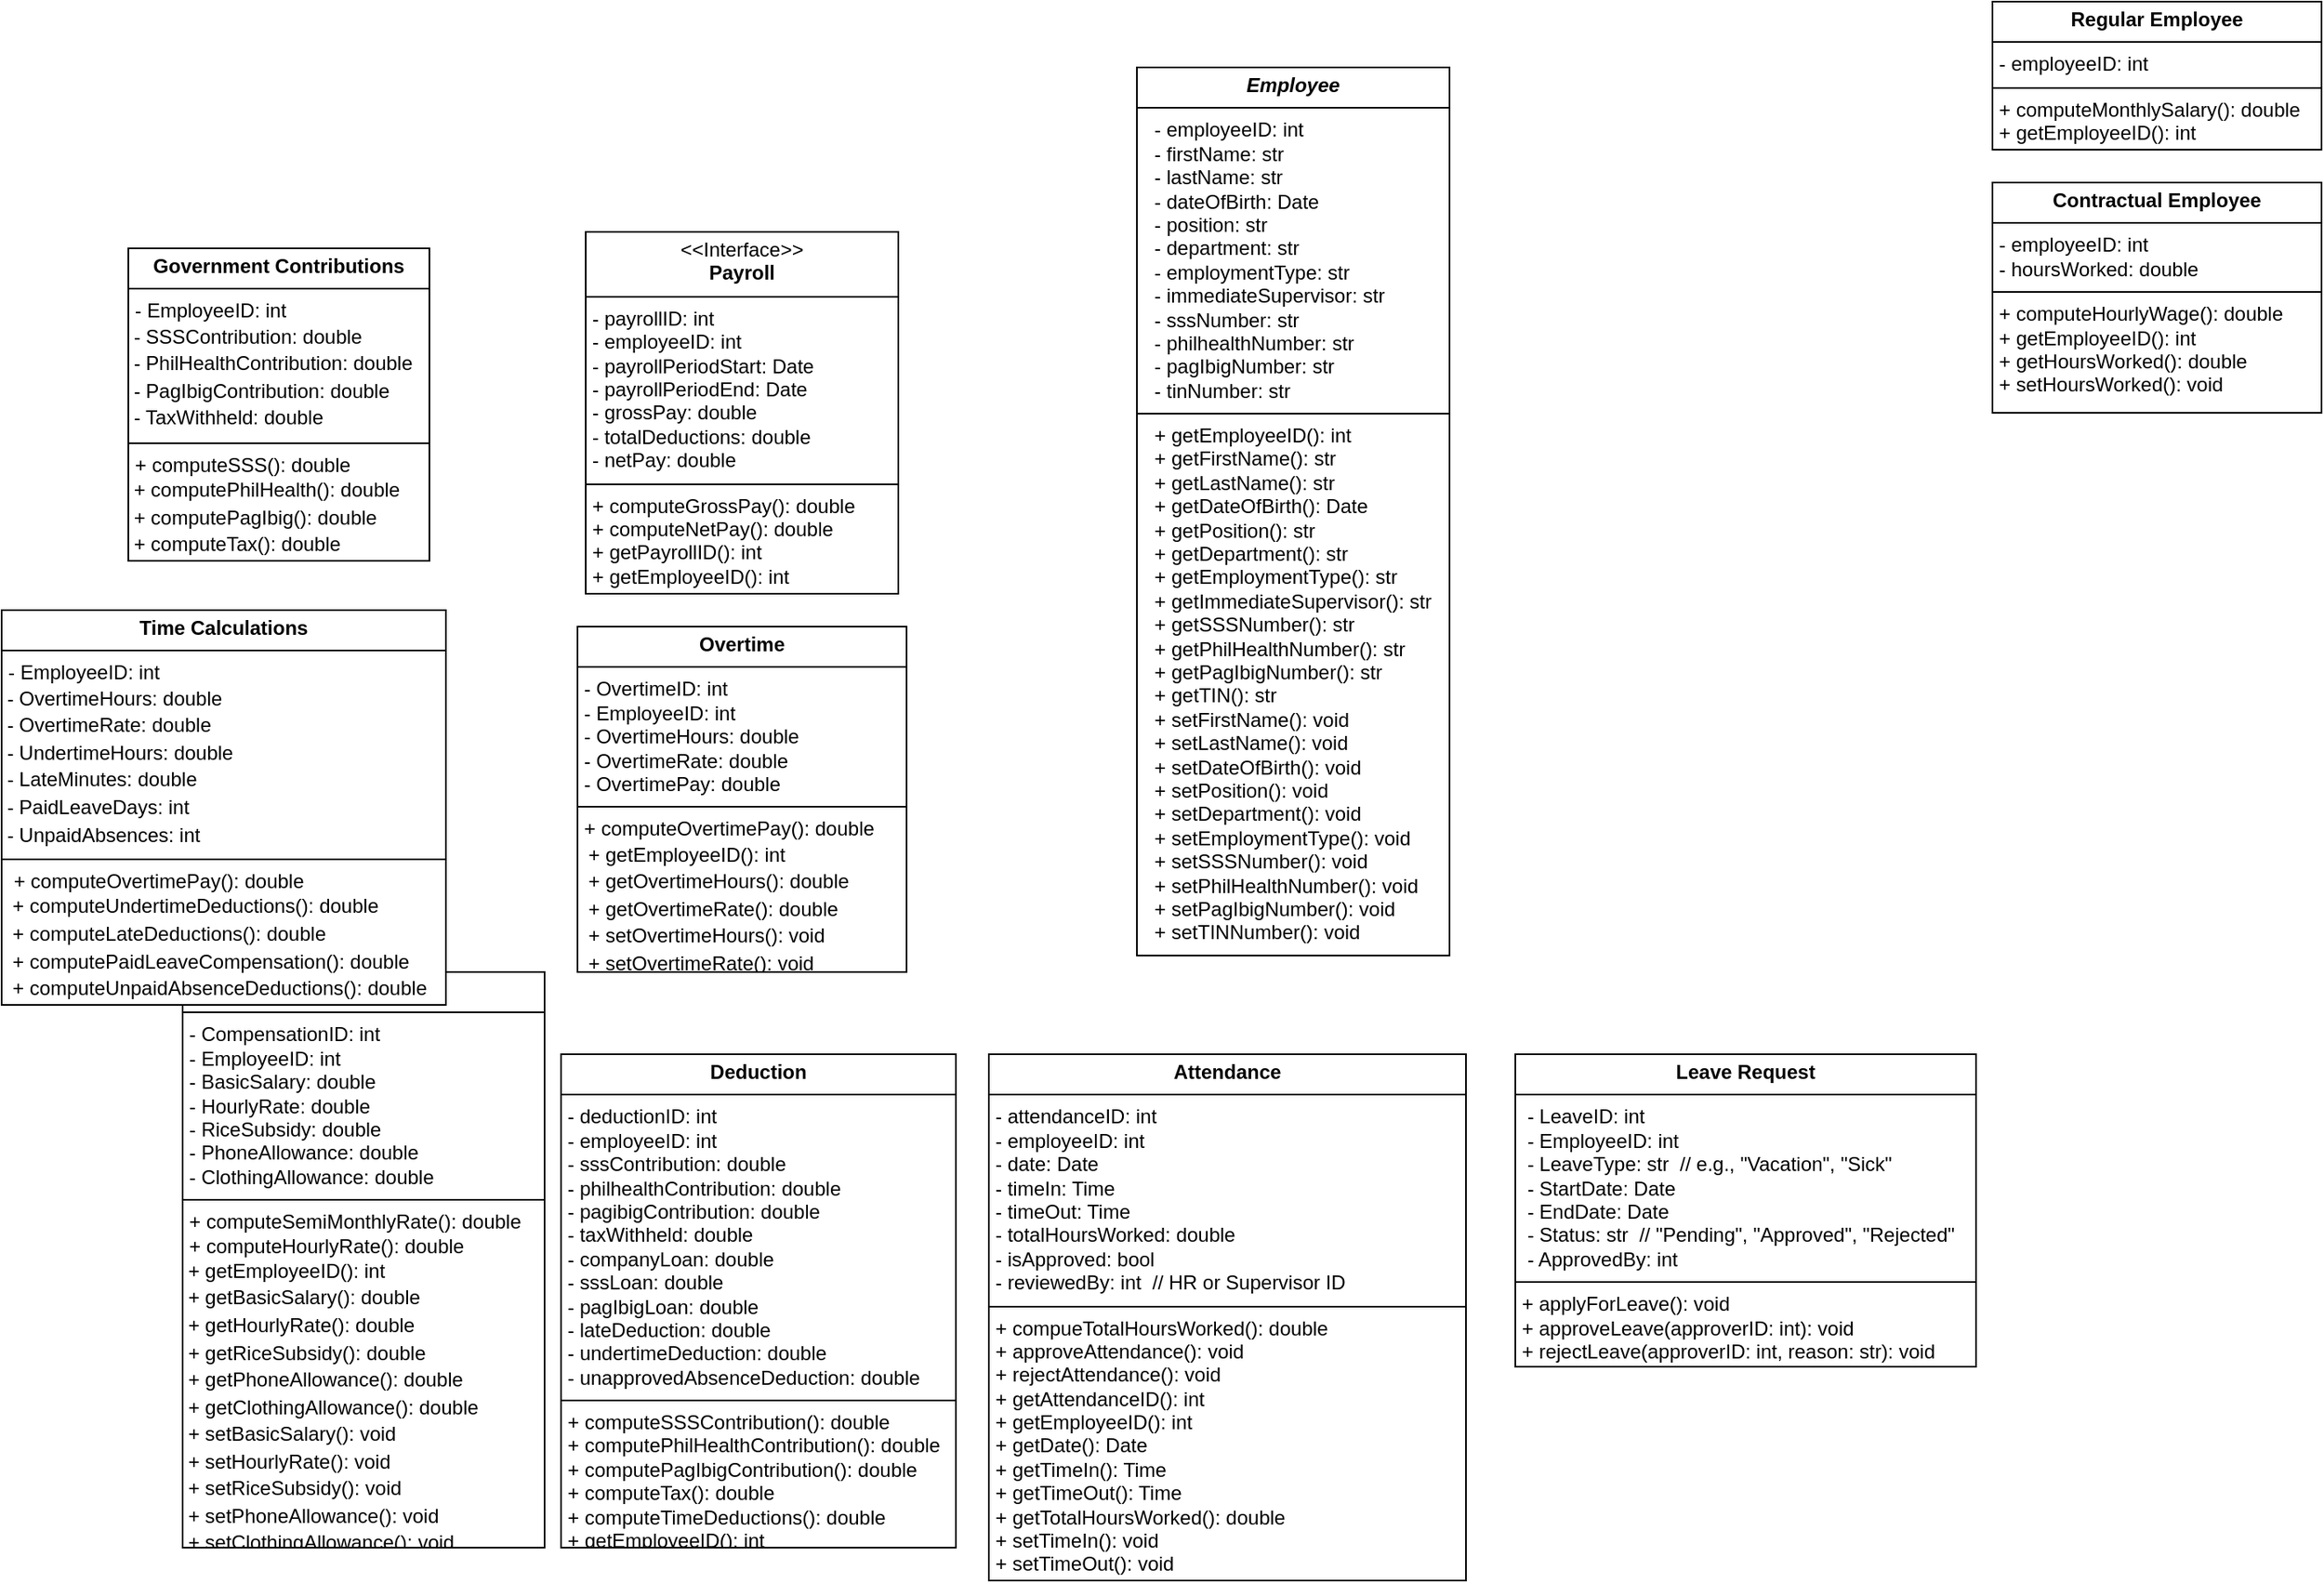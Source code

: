 <mxfile version="26.0.14">
  <diagram id="C5RBs43oDa-KdzZeNtuy" name="Page-1">
    <mxGraphModel dx="2267" dy="809" grid="1" gridSize="10" guides="1" tooltips="1" connect="1" arrows="1" fold="1" page="1" pageScale="1" pageWidth="827" pageHeight="1169" math="0" shadow="0">
      <root>
        <mxCell id="WIyWlLk6GJQsqaUBKTNV-0" />
        <mxCell id="WIyWlLk6GJQsqaUBKTNV-1" parent="WIyWlLk6GJQsqaUBKTNV-0" />
        <mxCell id="chRU82PReidOJzXPxzaz-0" value="&lt;p style=&quot;margin:0px;margin-top:4px;text-align:center;&quot;&gt;&lt;b&gt;&lt;i&gt;Employee&lt;/i&gt;&lt;/b&gt;&lt;/p&gt;&lt;hr size=&quot;1&quot; style=&quot;border-style:solid;&quot;&gt;&lt;p style=&quot;margin:0px;margin-left:4px;&quot;&gt;&amp;nbsp; - employeeID: int &amp;nbsp;&lt;/p&gt;&lt;p style=&quot;margin:0px;margin-left:4px;&quot;&gt;&amp;nbsp; - firstName: str &amp;nbsp;&lt;/p&gt;&lt;p style=&quot;margin:0px;margin-left:4px;&quot;&gt;&amp;nbsp; - lastName: str &amp;nbsp;&lt;/p&gt;&lt;p style=&quot;margin:0px;margin-left:4px;&quot;&gt;&amp;nbsp; - dateOfBirth: Date &amp;nbsp;&lt;/p&gt;&lt;p style=&quot;margin:0px;margin-left:4px;&quot;&gt;&amp;nbsp; - position: str &amp;nbsp;&lt;/p&gt;&lt;p style=&quot;margin:0px;margin-left:4px;&quot;&gt;&amp;nbsp; - department: str &amp;nbsp;&lt;/p&gt;&lt;p style=&quot;margin:0px;margin-left:4px;&quot;&gt;&amp;nbsp; - employmentType: str &amp;nbsp;&lt;/p&gt;&lt;p style=&quot;margin:0px;margin-left:4px;&quot;&gt;&amp;nbsp; - immedi&lt;span style=&quot;white-space: pre;&quot;&gt;ateSupervisor: str&lt;/span&gt;&lt;/p&gt;&lt;p style=&quot;margin:0px;margin-left:4px;&quot;&gt;&amp;nbsp; - sssNumber: str &amp;nbsp;&lt;/p&gt;&lt;p style=&quot;margin:0px;margin-left:4px;&quot;&gt;&amp;nbsp; - philhealthNumber: str &amp;nbsp;&lt;/p&gt;&lt;p style=&quot;margin:0px;margin-left:4px;&quot;&gt;&amp;nbsp; - pagIbigNumber: str &amp;nbsp;&lt;/p&gt;&lt;p style=&quot;margin:0px;margin-left:4px;&quot;&gt;&amp;nbsp; - tinNumber: str &amp;nbsp;&lt;/p&gt;&lt;hr size=&quot;1&quot; style=&quot;border-style:solid;&quot;&gt;&lt;p style=&quot;margin: 0px 0px 0px 4px;&quot;&gt;&amp;nbsp; + getEmployeeID(): int &amp;nbsp;&lt;br&gt;&lt;/p&gt;&lt;p style=&quot;margin: 0px 0px 0px 4px;&quot;&gt;&amp;nbsp; + getFirstName(): str &amp;nbsp;&lt;/p&gt;&lt;p style=&quot;margin: 0px 0px 0px 4px;&quot;&gt;&amp;nbsp; + getLastName(): str &amp;nbsp;&lt;/p&gt;&lt;p style=&quot;margin: 0px 0px 0px 4px;&quot;&gt;&amp;nbsp; + getDateOfBirth(): Date &amp;nbsp;&lt;/p&gt;&lt;p style=&quot;margin: 0px 0px 0px 4px;&quot;&gt;&amp;nbsp; + getPosition(): str &amp;nbsp;&lt;/p&gt;&lt;p style=&quot;margin: 0px 0px 0px 4px;&quot;&gt;&amp;nbsp; + getDepartment(): str &amp;nbsp;&lt;/p&gt;&lt;p style=&quot;margin: 0px 0px 0px 4px;&quot;&gt;&amp;nbsp; + getEmploymentType(): str&amp;nbsp;&lt;/p&gt;&lt;p style=&quot;margin: 0px 0px 0px 4px;&quot;&gt;&amp;nbsp; + getImmediateSupervisor(): str&amp;nbsp;&lt;/p&gt;&lt;p style=&quot;margin: 0px 0px 0px 4px;&quot;&gt;&amp;nbsp; + getSSSNumber(): str &amp;nbsp;&lt;/p&gt;&lt;p style=&quot;margin: 0px 0px 0px 4px;&quot;&gt;&amp;nbsp; + getPhilHealthNumber(): str &amp;nbsp;&lt;/p&gt;&lt;p style=&quot;margin: 0px 0px 0px 4px;&quot;&gt;&amp;nbsp; + getPagIbigNumber(): str &amp;nbsp;&lt;/p&gt;&lt;p style=&quot;margin: 0px 0px 0px 4px;&quot;&gt;&amp;nbsp; + getTIN(): str &amp;nbsp;&lt;/p&gt;&lt;p style=&quot;margin: 0px 0px 0px 4px;&quot;&gt;&amp;nbsp; + setFirstName(): void &amp;nbsp;&lt;/p&gt;&lt;p style=&quot;margin: 0px 0px 0px 4px;&quot;&gt;&amp;nbsp; + setLastName(): void &amp;nbsp;&lt;/p&gt;&lt;p style=&quot;margin: 0px 0px 0px 4px;&quot;&gt;&amp;nbsp; + setDateOfBirth(): void &amp;nbsp;&lt;/p&gt;&lt;p style=&quot;margin: 0px 0px 0px 4px;&quot;&gt;&amp;nbsp; + setPosition(): void &amp;nbsp;&lt;/p&gt;&lt;p style=&quot;margin: 0px 0px 0px 4px;&quot;&gt;&amp;nbsp; + setDepartment(): void &amp;nbsp;&lt;/p&gt;&lt;p style=&quot;margin: 0px 0px 0px 4px;&quot;&gt;&amp;nbsp; + setEmploymentType(): void &amp;nbsp;&lt;/p&gt;&lt;p style=&quot;margin: 0px 0px 0px 4px;&quot;&gt;&amp;nbsp; + setSSSNumber(): void &amp;nbsp;&lt;/p&gt;&lt;p style=&quot;margin: 0px 0px 0px 4px;&quot;&gt;&amp;nbsp; + setPhilHealthNumber(): void &amp;nbsp;&lt;/p&gt;&lt;p style=&quot;margin: 0px 0px 0px 4px;&quot;&gt;&amp;nbsp; + setPagIbigNumber(): void &amp;nbsp;&lt;/p&gt;&lt;p style=&quot;margin: 0px 0px 0px 4px;&quot;&gt;&amp;nbsp; + setTINNumber(): void&lt;/p&gt;" style="verticalAlign=top;align=left;overflow=fill;html=1;whiteSpace=wrap;" parent="WIyWlLk6GJQsqaUBKTNV-1" vertex="1">
          <mxGeometry x="40" y="80" width="190" height="540" as="geometry" />
        </mxCell>
        <mxCell id="chRU82PReidOJzXPxzaz-1" value="&lt;p style=&quot;margin:0px;margin-top:4px;text-align:center;&quot;&gt;&amp;lt;&amp;lt;Interface&amp;gt;&amp;gt;&lt;br&gt;&lt;b&gt;Payroll&lt;/b&gt;&lt;/p&gt;&lt;hr size=&quot;1&quot; style=&quot;border-style:solid;&quot;&gt;&lt;p style=&quot;margin:0px;margin-left:4px;&quot;&gt;- payrollID: int&lt;br&gt;- employeeID: int&lt;/p&gt;&lt;p style=&quot;margin:0px;margin-left:4px;&quot;&gt;- payrollPeriodStart: Date&lt;/p&gt;&lt;p style=&quot;margin:0px;margin-left:4px;&quot;&gt;- payrollPeriodEnd: Date&lt;/p&gt;&lt;p style=&quot;margin:0px;margin-left:4px;&quot;&gt;- grossPay: double&lt;/p&gt;&lt;p style=&quot;margin:0px;margin-left:4px;&quot;&gt;- totalDeductions: double&lt;/p&gt;&lt;p style=&quot;margin:0px;margin-left:4px;&quot;&gt;- netPay: double&lt;/p&gt;&lt;hr size=&quot;1&quot; style=&quot;border-style:solid;&quot;&gt;&lt;p style=&quot;margin:0px;margin-left:4px;&quot;&gt;+ computeGrossPay(): double&lt;br&gt;+ computeNetPay(): double&lt;/p&gt;&lt;p style=&quot;margin:0px;margin-left:4px;&quot;&gt;+ getPayrollID(): int &amp;nbsp;&lt;/p&gt;&lt;p style=&quot;margin:0px;margin-left:4px;&quot;&gt;+ getEmployeeID(): int &amp;nbsp;&lt;/p&gt;" style="verticalAlign=top;align=left;overflow=fill;html=1;whiteSpace=wrap;" parent="WIyWlLk6GJQsqaUBKTNV-1" vertex="1">
          <mxGeometry x="-295" y="180" width="190" height="220" as="geometry" />
        </mxCell>
        <mxCell id="chRU82PReidOJzXPxzaz-2" value="&lt;p style=&quot;margin:0px;margin-top:4px;text-align:center;&quot;&gt;&lt;b&gt;Regular Employee&lt;/b&gt;&lt;/p&gt;&lt;hr size=&quot;1&quot; style=&quot;border-style:solid;&quot;&gt;&lt;p style=&quot;margin:0px;margin-left:4px;&quot;&gt;- employeeID: int&lt;/p&gt;&lt;hr size=&quot;1&quot; style=&quot;border-style:solid;&quot;&gt;&lt;p style=&quot;margin:0px;margin-left:4px;&quot;&gt;+ computeMonthlySalary(): double &amp;nbsp;&lt;/p&gt;&lt;p style=&quot;margin:0px;margin-left:4px;&quot;&gt;+ getEmployeeID(): int&lt;/p&gt;&lt;p style=&quot;margin:0px;margin-left:4px;&quot;&gt;&lt;br&gt;&lt;/p&gt;" style="verticalAlign=top;align=left;overflow=fill;html=1;whiteSpace=wrap;" parent="WIyWlLk6GJQsqaUBKTNV-1" vertex="1">
          <mxGeometry x="560" y="40" width="200" height="90" as="geometry" />
        </mxCell>
        <mxCell id="chRU82PReidOJzXPxzaz-3" value="&lt;p style=&quot;margin:0px;margin-top:4px;text-align:center;&quot;&gt;&lt;b&gt;Contractual Employee&lt;/b&gt;&lt;/p&gt;&lt;hr size=&quot;1&quot; style=&quot;border-style:solid;&quot;&gt;&lt;p style=&quot;margin:0px;margin-left:4px;&quot;&gt;- employeeID: int&lt;/p&gt;&lt;p style=&quot;margin:0px;margin-left:4px;&quot;&gt;- hoursWorked: double&lt;br&gt;&lt;/p&gt;&lt;hr size=&quot;1&quot; style=&quot;border-style:solid;&quot;&gt;&lt;p style=&quot;margin:0px;margin-left:4px;&quot;&gt;+ computeHourlyWage(): double &amp;nbsp;&lt;/p&gt;&lt;p style=&quot;margin:0px;margin-left:4px;&quot;&gt;+ getEmployeeID(): int&lt;/p&gt;&lt;p style=&quot;margin:0px;margin-left:4px;&quot;&gt;+ getHoursWorked(): double&lt;br&gt;&lt;/p&gt;&lt;p style=&quot;margin:0px;margin-left:4px;&quot;&gt;+ setHoursWorked(): void&lt;/p&gt;&lt;p style=&quot;margin:0px;margin-left:4px;&quot;&gt;&lt;br&gt;&lt;/p&gt;" style="verticalAlign=top;align=left;overflow=fill;html=1;whiteSpace=wrap;" parent="WIyWlLk6GJQsqaUBKTNV-1" vertex="1">
          <mxGeometry x="560" y="150" width="200" height="140" as="geometry" />
        </mxCell>
        <mxCell id="chRU82PReidOJzXPxzaz-5" value="&lt;p style=&quot;margin:0px;margin-top:4px;text-align:center;&quot;&gt;&lt;b&gt;Compensation&lt;/b&gt;&lt;/p&gt;&lt;hr size=&quot;1&quot; style=&quot;border-style:solid;&quot;&gt;&lt;p style=&quot;margin:0px;margin-left:4px;&quot;&gt;- CompensationID: int &amp;nbsp;&lt;/p&gt;&lt;p style=&quot;margin:0px;margin-left:4px;&quot;&gt;- EmployeeID: int &amp;nbsp;&lt;/p&gt;&lt;p style=&quot;margin:0px;margin-left:4px;&quot;&gt;- BasicSalary: double &amp;nbsp;&lt;br&gt;&lt;/p&gt;&lt;p style=&quot;margin:0px;margin-left:4px;&quot;&gt;- HourlyRate: double &amp;nbsp;&lt;/p&gt;&lt;p style=&quot;margin:0px;margin-left:4px;&quot;&gt;- RiceSubsidy: double &amp;nbsp;&lt;/p&gt;&lt;p style=&quot;margin:0px;margin-left:4px;&quot;&gt;- PhoneAllowance: double &amp;nbsp;&lt;/p&gt;&lt;p style=&quot;margin:0px;margin-left:4px;&quot;&gt;- ClothingAllowance: double&lt;/p&gt;&lt;hr size=&quot;1&quot; style=&quot;border-style:solid;&quot;&gt;&lt;p style=&quot;margin:0px;margin-left:4px;&quot;&gt;+ computeSemiMonthlyRate(): double &amp;nbsp;&lt;/p&gt;&lt;p style=&quot;margin:0px;margin-left:4px;&quot;&gt;+ computeHourlyRate(): double&amp;nbsp;&lt;/p&gt;&lt;span id=&quot;docs-internal-guid-3c4f18a2-7fff-37b7-09e7-5eb1f51e57d1&quot;&gt;&lt;p style=&quot;line-height: 1.38; margin-top: 0pt; margin-bottom: 0pt;&quot; dir=&quot;ltr&quot;&gt;&lt;font style=&quot;font-size: 12px;&quot;&gt;&lt;span style=&quot;font-family: Arial, sans-serif; font-variant-ligatures: normal; font-variant-alternates: normal; font-variant-numeric: normal; font-variant-east-asian: normal; font-variant-position: normal; vertical-align: baseline; white-space: pre-wrap;&quot;&gt;&amp;nbsp;&lt;/span&gt;&lt;span style=&quot;font-family: Arial, sans-serif; white-space: pre-wrap;&quot;&gt;+ getEmployeeID(): int&lt;/span&gt;&lt;/font&gt;&lt;/p&gt;&lt;p style=&quot;line-height: 1.38; margin-top: 0pt; margin-bottom: 0pt;&quot; dir=&quot;ltr&quot;&gt;&lt;span style=&quot;font-family: Arial, sans-serif; font-variant-ligatures: normal; font-variant-alternates: normal; font-variant-numeric: normal; font-variant-east-asian: normal; font-variant-position: normal; vertical-align: baseline; white-space: pre-wrap;&quot;&gt;&lt;font style=&quot;font-size: 12px;&quot;&gt;&amp;nbsp;+ getBasicSalary(): double&lt;/font&gt;&lt;/span&gt;&lt;/p&gt;&lt;p style=&quot;line-height: 1.38; margin-top: 0pt; margin-bottom: 0pt;&quot; dir=&quot;ltr&quot;&gt;&lt;span style=&quot;font-variant-ligatures: normal; font-variant-alternates: normal; font-variant-numeric: normal; font-variant-east-asian: normal; font-variant-position: normal; vertical-align: baseline; white-space: pre-wrap;&quot;&gt;&lt;font style=&quot;font-size: 12px;&quot;&gt;&amp;nbsp;+ getHourlyRate(): double&lt;/font&gt;&lt;/span&gt;&lt;/p&gt;&lt;p style=&quot;line-height: 1.38; margin-top: 0pt; margin-bottom: 0pt;&quot; dir=&quot;ltr&quot;&gt;&lt;span style=&quot;font-variant-ligatures: normal; font-variant-alternates: normal; font-variant-numeric: normal; font-variant-east-asian: normal; font-variant-position: normal; vertical-align: baseline; white-space: pre-wrap;&quot;&gt;&lt;font style=&quot;font-size: 12px;&quot; face=&quot;Helvetica&quot;&gt;&amp;nbsp;+ getRiceSubsidy(): double&lt;/font&gt;&lt;/span&gt;&lt;/p&gt;&lt;p style=&quot;line-height: 1.38; margin-top: 0pt; margin-bottom: 0pt;&quot; dir=&quot;ltr&quot;&gt;&lt;span style=&quot;font-variant-ligatures: normal; font-variant-alternates: normal; font-variant-numeric: normal; font-variant-east-asian: normal; font-variant-position: normal; vertical-align: baseline; white-space: pre-wrap;&quot;&gt;&lt;font style=&quot;font-size: 12px;&quot; face=&quot;Helvetica&quot;&gt;&amp;nbsp;+ getPhoneAllowance(): double&lt;/font&gt;&lt;/span&gt;&lt;/p&gt;&lt;p style=&quot;line-height: 1.38; margin-top: 0pt; margin-bottom: 0pt;&quot; dir=&quot;ltr&quot;&gt;&lt;span style=&quot;font-variant-ligatures: normal; font-variant-alternates: normal; font-variant-numeric: normal; font-variant-east-asian: normal; font-variant-position: normal; vertical-align: baseline; white-space: pre-wrap;&quot;&gt;&lt;font style=&quot;font-size: 12px;&quot;&gt;&amp;nbsp;+ getClothingAllowance(): double&lt;/font&gt;&lt;/span&gt;&lt;/p&gt;&lt;p style=&quot;line-height: 1.38; margin-top: 0pt; margin-bottom: 0pt;&quot; dir=&quot;ltr&quot;&gt;&lt;span style=&quot;font-variant-ligatures: normal; font-variant-alternates: normal; font-variant-numeric: normal; font-variant-east-asian: normal; font-variant-position: normal; vertical-align: baseline; white-space: pre-wrap;&quot;&gt;&lt;font style=&quot;font-size: 12px;&quot; face=&quot;Helvetica&quot;&gt;&amp;nbsp;+ setBasicSalary(): void&lt;/font&gt;&lt;/span&gt;&lt;/p&gt;&lt;p style=&quot;line-height: 1.38; margin-top: 0pt; margin-bottom: 0pt;&quot; dir=&quot;ltr&quot;&gt;&lt;span style=&quot;font-variant-ligatures: normal; font-variant-alternates: normal; font-variant-numeric: normal; font-variant-east-asian: normal; font-variant-position: normal; vertical-align: baseline; white-space: pre-wrap;&quot;&gt;&lt;font style=&quot;font-size: 12px;&quot; face=&quot;Helvetica&quot;&gt;&amp;nbsp;+ setHourlyRate(): void&lt;/font&gt;&lt;/span&gt;&lt;/p&gt;&lt;p style=&quot;line-height: 1.38; margin-top: 0pt; margin-bottom: 0pt;&quot; dir=&quot;ltr&quot;&gt;&lt;span style=&quot;font-variant-ligatures: normal; font-variant-alternates: normal; font-variant-numeric: normal; font-variant-east-asian: normal; font-variant-position: normal; vertical-align: baseline; white-space: pre-wrap;&quot;&gt;&lt;font style=&quot;font-size: 12px;&quot; face=&quot;Helvetica&quot;&gt;&amp;nbsp;+ setRiceSubsidy(): void&lt;/font&gt;&lt;/span&gt;&lt;/p&gt;&lt;p style=&quot;line-height: 1.38; margin-top: 0pt; margin-bottom: 0pt;&quot; dir=&quot;ltr&quot;&gt;&lt;span style=&quot;font-variant-ligatures: normal; font-variant-alternates: normal; font-variant-numeric: normal; font-variant-east-asian: normal; font-variant-position: normal; vertical-align: baseline; white-space: pre-wrap;&quot;&gt;&lt;font style=&quot;font-size: 12px;&quot; face=&quot;Helvetica&quot;&gt;&amp;nbsp;+ setPhoneAllowance(): void&lt;/font&gt;&lt;/span&gt;&lt;/p&gt;&lt;p style=&quot;line-height: 1.38; margin-top: 0pt; margin-bottom: 0pt;&quot; dir=&quot;ltr&quot;&gt;&lt;span style=&quot;font-family: Arial, sans-serif; font-variant-ligatures: normal; font-variant-alternates: normal; font-variant-numeric: normal; font-variant-east-asian: normal; font-variant-position: normal; vertical-align: baseline; white-space: pre-wrap;&quot;&gt;&lt;font style=&quot;font-size: 12px;&quot;&gt;&amp;nbsp;+ setClothingAllowance(): void&lt;/font&gt;&lt;/span&gt;&lt;/p&gt;&lt;/span&gt;&lt;br class=&quot;Apple-interchange-newline&quot;&gt;&lt;p style=&quot;margin:0px;margin-left:4px;&quot;&gt;&amp;nbsp;&lt;/p&gt;" style="verticalAlign=top;align=left;overflow=fill;html=1;whiteSpace=wrap;" parent="WIyWlLk6GJQsqaUBKTNV-1" vertex="1">
          <mxGeometry x="-540" y="630" width="220" height="350" as="geometry" />
        </mxCell>
        <mxCell id="chRU82PReidOJzXPxzaz-6" style="edgeStyle=orthogonalEdgeStyle;rounded=0;orthogonalLoop=1;jettySize=auto;html=1;exitX=0.5;exitY=1;exitDx=0;exitDy=0;" parent="WIyWlLk6GJQsqaUBKTNV-1" source="chRU82PReidOJzXPxzaz-5" target="chRU82PReidOJzXPxzaz-5" edge="1">
          <mxGeometry relative="1" as="geometry" />
        </mxCell>
        <mxCell id="chRU82PReidOJzXPxzaz-7" value="&lt;p style=&quot;margin:0px;margin-top:4px;text-align:center;&quot;&gt;&lt;b&gt;Overtime&lt;/b&gt;&lt;/p&gt;&lt;hr size=&quot;1&quot; style=&quot;border-style:solid;&quot;&gt;&lt;p style=&quot;margin:0px;margin-left:4px;&quot;&gt;- OvertimeID: int &amp;nbsp;&lt;/p&gt;&lt;p style=&quot;margin:0px;margin-left:4px;&quot;&gt;- EmployeeID: int &amp;nbsp;&lt;/p&gt;&lt;p style=&quot;margin:0px;margin-left:4px;&quot;&gt;- OvertimeHours: double &amp;nbsp;&lt;/p&gt;&lt;p style=&quot;margin:0px;margin-left:4px;&quot;&gt;- OvertimeRate: double &amp;nbsp;&lt;/p&gt;&lt;p style=&quot;margin:0px;margin-left:4px;&quot;&gt;- OvertimePay: double&lt;/p&gt;&lt;hr size=&quot;1&quot; style=&quot;border-style:solid;&quot;&gt;&lt;p style=&quot;margin:0px;margin-left:4px;&quot;&gt;+ computeOvertimePay(): double&lt;/p&gt;&lt;p style=&quot;line-height: 1.38; margin-top: 0pt; margin-bottom: 0pt;&quot; dir=&quot;ltr&quot;&gt;&lt;span style=&quot;color: rgb(0, 0, 0); background-color: transparent; font-weight: 400; font-style: normal; font-variant-ligatures: normal; font-variant-caps: normal; font-variant-alternates: normal; font-variant-numeric: normal; font-variant-east-asian: normal; font-variant-position: normal; text-decoration: none; vertical-align: baseline; white-space: pre-wrap;&quot;&gt;&lt;font style=&quot;font-size: 12px;&quot; face=&quot;Helvetica&quot;&gt;&amp;nbsp;&amp;nbsp;+ getEmployeeID(): int&lt;/font&gt;&lt;/span&gt;&lt;/p&gt;&lt;p style=&quot;line-height: 1.38; margin-top: 0pt; margin-bottom: 0pt;&quot; dir=&quot;ltr&quot;&gt;&lt;span style=&quot;color: rgb(0, 0, 0); background-color: transparent; font-weight: 400; font-style: normal; font-variant-ligatures: normal; font-variant-caps: normal; font-variant-alternates: normal; font-variant-numeric: normal; font-variant-east-asian: normal; font-variant-position: normal; text-decoration: none; vertical-align: baseline; white-space: pre-wrap;&quot;&gt;&lt;font style=&quot;font-size: 12px;&quot; face=&quot;Helvetica&quot;&gt;&amp;nbsp;&amp;nbsp;+ getOvertimeHours(): double&lt;/font&gt;&lt;/span&gt;&lt;/p&gt;&lt;p style=&quot;line-height: 1.38; margin-top: 0pt; margin-bottom: 0pt;&quot; dir=&quot;ltr&quot;&gt;&lt;span style=&quot;color: rgb(0, 0, 0); background-color: transparent; font-weight: 400; font-style: normal; font-variant-ligatures: normal; font-variant-caps: normal; font-variant-alternates: normal; font-variant-numeric: normal; font-variant-east-asian: normal; font-variant-position: normal; text-decoration: none; vertical-align: baseline; white-space: pre-wrap;&quot;&gt;&lt;font style=&quot;font-size: 12px;&quot; face=&quot;Helvetica&quot;&gt;&amp;nbsp;&amp;nbsp;+ getOvertimeRate(): double&lt;/font&gt;&lt;/span&gt;&lt;/p&gt;&lt;p style=&quot;line-height: 1.38; margin-top: 0pt; margin-bottom: 0pt;&quot; dir=&quot;ltr&quot;&gt;&lt;span style=&quot;color: rgb(0, 0, 0); background-color: transparent; font-weight: 400; font-style: normal; font-variant-ligatures: normal; font-variant-caps: normal; font-variant-alternates: normal; font-variant-numeric: normal; font-variant-east-asian: normal; font-variant-position: normal; text-decoration: none; vertical-align: baseline; white-space: pre-wrap;&quot;&gt;&lt;font style=&quot;font-size: 12px;&quot; face=&quot;Helvetica&quot;&gt;&amp;nbsp;&amp;nbsp;+ setOvertimeHours(): void&lt;/font&gt;&lt;/span&gt;&lt;/p&gt;&lt;p style=&quot;line-height: 1.38; margin-top: 0pt; margin-bottom: 0pt;&quot; dir=&quot;ltr&quot;&gt;&lt;span style=&quot;color: rgb(0, 0, 0); background-color: transparent; font-weight: 400; font-style: normal; font-variant-ligatures: normal; font-variant-caps: normal; font-variant-alternates: normal; font-variant-numeric: normal; font-variant-east-asian: normal; font-variant-position: normal; text-decoration: none; vertical-align: baseline; white-space: pre-wrap;&quot;&gt;&lt;font style=&quot;font-size: 12px;&quot; face=&quot;Helvetica&quot;&gt;&amp;nbsp;&amp;nbsp;+ setOvertimeRate(): void&lt;/font&gt;&lt;/span&gt;&lt;/p&gt;&lt;p style=&quot;margin:0px;margin-left:4px;&quot;&gt;&lt;span id=&quot;docs-internal-guid-a8d31818-7fff-54fe-7ceb-3d3f3d21c4a2&quot;&gt;&lt;/span&gt;&lt;br class=&quot;Apple-interchange-newline&quot;&gt;&lt;/p&gt;" style="verticalAlign=top;align=left;overflow=fill;html=1;whiteSpace=wrap;" parent="WIyWlLk6GJQsqaUBKTNV-1" vertex="1">
          <mxGeometry x="-300" y="420" width="200" height="210" as="geometry" />
        </mxCell>
        <mxCell id="chRU82PReidOJzXPxzaz-8" value="&lt;p style=&quot;margin:0px;margin-top:4px;text-align:center;&quot;&gt;&lt;b&gt;Attendance&lt;/b&gt;&lt;/p&gt;&lt;hr size=&quot;1&quot; style=&quot;border-style:solid;&quot;&gt;&lt;p style=&quot;margin:0px;margin-left:4px;&quot;&gt;- attendanceID: int &amp;nbsp;&lt;/p&gt;&lt;p style=&quot;margin:0px;margin-left:4px;&quot;&gt;- employeeID: int &amp;nbsp;&lt;/p&gt;&lt;p style=&quot;margin:0px;margin-left:4px;&quot;&gt;- date: Date &amp;nbsp;&lt;/p&gt;&lt;p style=&quot;margin:0px;margin-left:4px;&quot;&gt;- timeIn: Time &amp;nbsp;&lt;/p&gt;&lt;p style=&quot;margin:0px;margin-left:4px;&quot;&gt;- timeOut: Time &amp;nbsp;&lt;/p&gt;&lt;p style=&quot;margin:0px;margin-left:4px;&quot;&gt;- totalHoursWorked: double&amp;nbsp;&lt;/p&gt;&lt;p style=&quot;margin:0px;margin-left:4px;&quot;&gt;- isApproved: bool &amp;nbsp;&lt;/p&gt;&lt;p style=&quot;margin:0px;margin-left:4px;&quot;&gt;- reviewedBy: int &amp;nbsp;// HR or Supervisor ID&lt;/p&gt;&lt;hr size=&quot;1&quot; style=&quot;border-style:solid;&quot;&gt;&lt;p style=&quot;margin:0px;margin-left:4px;&quot;&gt;+ compueTotalHoursWorked(): double&lt;/p&gt;&lt;p style=&quot;margin:0px;margin-left:4px;&quot;&gt;+ approveAttendance(): void &amp;nbsp;&lt;br&gt;&lt;/p&gt;&lt;p style=&quot;margin:0px;margin-left:4px;&quot;&gt;+ rejectAttendance(): void &amp;nbsp;&lt;/p&gt;&lt;p style=&quot;margin:0px;margin-left:4px;&quot;&gt;+ getAttendanceID(): int &amp;nbsp;&lt;/p&gt;&lt;p style=&quot;margin:0px;margin-left:4px;&quot;&gt;+ getEmployeeID(): int &amp;nbsp;&lt;/p&gt;&lt;p style=&quot;margin:0px;margin-left:4px;&quot;&gt;+ getDate(): Date &amp;nbsp;&lt;/p&gt;&lt;p style=&quot;margin:0px;margin-left:4px;&quot;&gt;+ getTimeIn(): Time &amp;nbsp;&lt;/p&gt;&lt;p style=&quot;margin:0px;margin-left:4px;&quot;&gt;+ getTimeOut(): Time &amp;nbsp;&lt;/p&gt;&lt;p style=&quot;margin:0px;margin-left:4px;&quot;&gt;+ getTotalHoursWorked(): double &amp;nbsp;&lt;/p&gt;&lt;p style=&quot;margin:0px;margin-left:4px;&quot;&gt;+ setTimeIn(): void &amp;nbsp;&lt;/p&gt;&lt;p style=&quot;margin:0px;margin-left:4px;&quot;&gt;+ setTimeOut(): void &amp;nbsp;&lt;/p&gt;" style="verticalAlign=top;align=left;overflow=fill;html=1;whiteSpace=wrap;" parent="WIyWlLk6GJQsqaUBKTNV-1" vertex="1">
          <mxGeometry x="-50" y="680" width="290" height="320" as="geometry" />
        </mxCell>
        <mxCell id="kJTj5XH4hh1Wcs7hZpP2-0" value="&lt;p style=&quot;margin:0px;margin-top:4px;text-align:center;&quot;&gt;&lt;b&gt;Deduction&lt;/b&gt;&lt;/p&gt;&lt;hr size=&quot;1&quot; style=&quot;border-style:solid;&quot;&gt;&lt;p style=&quot;margin:0px;margin-left:4px;&quot;&gt;- deductionID: int &amp;nbsp;&lt;/p&gt;&lt;p style=&quot;margin:0px;margin-left:4px;&quot;&gt;- employeeID: int &amp;nbsp;&lt;/p&gt;&lt;p style=&quot;margin:0px;margin-left:4px;&quot;&gt;- sssContribution: double &amp;nbsp;&lt;/p&gt;&lt;p style=&quot;margin:0px;margin-left:4px;&quot;&gt;- philhealthContribution: double &amp;nbsp;&lt;/p&gt;&lt;p style=&quot;margin:0px;margin-left:4px;&quot;&gt;- pagibigContribution: double &amp;nbsp;&lt;/p&gt;&lt;p style=&quot;margin:0px;margin-left:4px;&quot;&gt;- taxWithheld: double &amp;nbsp;&lt;/p&gt;&lt;p style=&quot;margin:0px;margin-left:4px;&quot;&gt;- companyLoan: double &amp;nbsp;&lt;/p&gt;&lt;p style=&quot;margin:0px;margin-left:4px;&quot;&gt;- sssLoan: double &amp;nbsp;&lt;/p&gt;&lt;p style=&quot;margin:0px;margin-left:4px;&quot;&gt;- pagIbigLoan: double &amp;nbsp;&lt;/p&gt;&lt;p style=&quot;margin:0px;margin-left:4px;&quot;&gt;- lateDeduction: double &amp;nbsp;&lt;/p&gt;&lt;p style=&quot;margin:0px;margin-left:4px;&quot;&gt;- undertimeDeduction: double &amp;nbsp;&lt;/p&gt;&lt;p style=&quot;margin:0px;margin-left:4px;&quot;&gt;- unapprovedAbsenceDeduction: double&amp;nbsp;&lt;/p&gt;&lt;hr size=&quot;1&quot; style=&quot;border-style:solid;&quot;&gt;&lt;p style=&quot;margin:0px;margin-left:4px;&quot;&gt;+ computeSSSContribution(): double &amp;nbsp;&lt;/p&gt;&lt;p style=&quot;margin:0px;margin-left:4px;&quot;&gt;+ computePhilHealthContribution(): double&amp;nbsp;&lt;/p&gt;&lt;p style=&quot;margin:0px;margin-left:4px;&quot;&gt;+ computePagIbigContribution(): double &amp;nbsp;&lt;/p&gt;&lt;p style=&quot;margin:0px;margin-left:4px;&quot;&gt;+ computeTax(): double &amp;nbsp;&lt;/p&gt;&lt;p style=&quot;margin:0px;margin-left:4px;&quot;&gt;+ computeTimeDeductions(): double &amp;nbsp;&lt;/p&gt;&lt;p style=&quot;margin:0px;margin-left:4px;&quot;&gt;+ getEmployeeID(): int &amp;nbsp;&lt;/p&gt;" style="verticalAlign=top;align=left;overflow=fill;html=1;whiteSpace=wrap;" parent="WIyWlLk6GJQsqaUBKTNV-1" vertex="1">
          <mxGeometry x="-310" y="680" width="240" height="300" as="geometry" />
        </mxCell>
        <mxCell id="kJTj5XH4hh1Wcs7hZpP2-1" value="&lt;p style=&quot;margin:0px;margin-top:4px;text-align:center;&quot;&gt;&lt;b&gt;Leave Request&lt;/b&gt;&lt;/p&gt;&lt;hr size=&quot;1&quot; style=&quot;border-style:solid;&quot;&gt;&lt;p style=&quot;margin:0px;margin-left:4px;&quot;&gt;&amp;nbsp;- LeaveID: int &amp;nbsp;&lt;br&gt;&lt;/p&gt;&lt;p style=&quot;margin:0px;margin-left:4px;&quot;&gt;&amp;nbsp;- EmployeeID: int &amp;nbsp;&lt;/p&gt;&lt;p style=&quot;margin:0px;margin-left:4px;&quot;&gt;&amp;nbsp;- LeaveType: str &amp;nbsp;// e.g., &quot;Vacation&quot;, &quot;Sick&quot; &amp;nbsp;&lt;/p&gt;&lt;p style=&quot;margin:0px;margin-left:4px;&quot;&gt;&amp;nbsp;- StartDate: Date &amp;nbsp;&lt;/p&gt;&lt;p style=&quot;margin:0px;margin-left:4px;&quot;&gt;&amp;nbsp;- EndDate: Date &amp;nbsp;&lt;/p&gt;&lt;p style=&quot;margin:0px;margin-left:4px;&quot;&gt;&amp;nbsp;- Status: str &amp;nbsp;// &quot;Pending&quot;, &quot;Approved&quot;, &quot;Rejected&quot; &amp;nbsp;&lt;/p&gt;&lt;p style=&quot;margin:0px;margin-left:4px;&quot;&gt;&amp;nbsp;- ApprovedBy: int &amp;nbsp;&lt;/p&gt;&lt;hr size=&quot;1&quot; style=&quot;border-style:solid;&quot;&gt;&lt;p style=&quot;margin:0px;margin-left:4px;&quot;&gt;+ applyForLeave(): void &amp;nbsp;&lt;/p&gt;&lt;p style=&quot;margin: 0px 0px 0px 4px;&quot;&gt;+ approveLeave(approverID: int): void &amp;nbsp;&lt;/p&gt;&lt;p style=&quot;margin: 0px 0px 0px 4px;&quot;&gt;+ rejectLeave(approverID: int, reason: str): void&lt;/p&gt;" style="verticalAlign=top;align=left;overflow=fill;html=1;whiteSpace=wrap;" parent="WIyWlLk6GJQsqaUBKTNV-1" vertex="1">
          <mxGeometry x="270" y="680" width="280" height="190" as="geometry" />
        </mxCell>
        <mxCell id="HtBY6VMavfYGtQ5vFy3v-0" value="&lt;p style=&quot;margin:0px;margin-top:4px;text-align:center;&quot;&gt;&lt;b&gt;Government Contributions&lt;/b&gt;&lt;/p&gt;&lt;hr size=&quot;1&quot; style=&quot;border-style:solid;&quot;&gt;&lt;p style=&quot;margin:0px;margin-left:4px;&quot;&gt;&lt;font style=&quot;font-size: 12px;&quot; face=&quot;Helvetica&quot;&gt;&lt;span style=&quot;text-wrap-mode: wrap;&quot;&gt;-&lt;/span&gt;&lt;span style=&quot;white-space: pre-wrap;&quot;&gt; EmployeeID: int&amp;nbsp;&amp;nbsp;&lt;/span&gt;&lt;/font&gt;&lt;/p&gt;&lt;p style=&quot;line-height: 1.38; margin-top: 0pt; margin-bottom: 0pt;&quot; dir=&quot;ltr&quot;&gt;&lt;span style=&quot;color: rgb(0, 0, 0); background-color: transparent; font-weight: 400; font-style: normal; font-variant-ligatures: normal; font-variant-caps: normal; font-variant-alternates: normal; font-variant-numeric: normal; font-variant-east-asian: normal; font-variant-position: normal; text-decoration: none; vertical-align: baseline; white-space: pre-wrap;&quot;&gt;&lt;font style=&quot;font-size: 12px;&quot; face=&quot;Helvetica&quot;&gt;&amp;nbsp;- SSSContribution: double&amp;nbsp;&amp;nbsp;&lt;/font&gt;&lt;/span&gt;&lt;/p&gt;&lt;p style=&quot;line-height: 1.38; margin-top: 0pt; margin-bottom: 0pt;&quot; dir=&quot;ltr&quot;&gt;&lt;span style=&quot;color: rgb(0, 0, 0); background-color: transparent; font-weight: 400; font-style: normal; font-variant-ligatures: normal; font-variant-caps: normal; font-variant-alternates: normal; font-variant-numeric: normal; font-variant-east-asian: normal; font-variant-position: normal; text-decoration: none; vertical-align: baseline; white-space: pre-wrap;&quot;&gt;&lt;font style=&quot;font-size: 12px;&quot;&gt;&amp;nbsp;- PhilHealthContribution: double&amp;nbsp;&amp;nbsp;&lt;/font&gt;&lt;/span&gt;&lt;/p&gt;&lt;p style=&quot;line-height: 1.38; margin-top: 0pt; margin-bottom: 0pt;&quot; dir=&quot;ltr&quot;&gt;&lt;span style=&quot;color: rgb(0, 0, 0); background-color: transparent; font-weight: 400; font-style: normal; font-variant-ligatures: normal; font-variant-caps: normal; font-variant-alternates: normal; font-variant-numeric: normal; font-variant-east-asian: normal; font-variant-position: normal; text-decoration: none; vertical-align: baseline; white-space: pre-wrap;&quot;&gt;&lt;font face=&quot;Helvetica&quot; style=&quot;font-size: 12px;&quot;&gt;&amp;nbsp;- PagIbigContribution: double&amp;nbsp;&amp;nbsp;&lt;/font&gt;&lt;/span&gt;&lt;/p&gt;&lt;p style=&quot;line-height: 1.38; margin-top: 0pt; margin-bottom: 0pt;&quot; dir=&quot;ltr&quot;&gt;&lt;span style=&quot;color: rgb(0, 0, 0); background-color: transparent; font-weight: 400; font-style: normal; font-variant-ligatures: normal; font-variant-caps: normal; font-variant-alternates: normal; font-variant-numeric: normal; font-variant-east-asian: normal; font-variant-position: normal; text-decoration: none; vertical-align: baseline; white-space: pre-wrap;&quot;&gt;&lt;font face=&quot;Helvetica&quot; style=&quot;font-size: 12px;&quot;&gt;&amp;nbsp;- TaxWithheld: double&amp;nbsp; &lt;/font&gt;&lt;/span&gt;&lt;/p&gt;&lt;hr size=&quot;1&quot; style=&quot;border-style:solid;&quot;&gt;&lt;p style=&quot;margin:0px;margin-left:4px;&quot;&gt;&lt;font face=&quot;Helvetica&quot; style=&quot;font-size: 12px;&quot;&gt;&lt;span style=&quot;white-space: pre-wrap;&quot;&gt;+ computeSSS(): double&amp;nbsp;&amp;nbsp;&lt;/span&gt;&lt;br&gt;&lt;/font&gt;&lt;/p&gt;&lt;p style=&quot;line-height: 1.38; margin-top: 0pt; margin-bottom: 0pt;&quot; dir=&quot;ltr&quot;&gt;&lt;span style=&quot;color: rgb(0, 0, 0); background-color: transparent; font-weight: 400; font-style: normal; font-variant-ligatures: normal; font-variant-caps: normal; font-variant-alternates: normal; font-variant-numeric: normal; font-variant-east-asian: normal; font-variant-position: normal; text-decoration: none; vertical-align: baseline; white-space: pre-wrap;&quot;&gt;&lt;font face=&quot;Helvetica&quot; style=&quot;font-size: 12px;&quot;&gt;&amp;nbsp;+ computePhilHealth(): double&amp;nbsp;&amp;nbsp;&lt;/font&gt;&lt;/span&gt;&lt;/p&gt;&lt;p style=&quot;line-height: 1.38; margin-top: 0pt; margin-bottom: 0pt;&quot; dir=&quot;ltr&quot;&gt;&lt;span style=&quot;color: rgb(0, 0, 0); background-color: transparent; font-weight: 400; font-style: normal; font-variant-ligatures: normal; font-variant-caps: normal; font-variant-alternates: normal; font-variant-numeric: normal; font-variant-east-asian: normal; font-variant-position: normal; text-decoration: none; vertical-align: baseline; white-space: pre-wrap;&quot;&gt;&lt;font face=&quot;Helvetica&quot; style=&quot;font-size: 12px;&quot;&gt;&amp;nbsp;+ computePagIbig(): double&amp;nbsp;&amp;nbsp;&lt;/font&gt;&lt;/span&gt;&lt;/p&gt;&lt;p style=&quot;line-height: 1.38; margin-top: 0pt; margin-bottom: 0pt;&quot; dir=&quot;ltr&quot;&gt;&lt;span style=&quot;color: rgb(0, 0, 0); background-color: transparent; font-weight: 400; font-style: normal; font-variant-ligatures: normal; font-variant-caps: normal; font-variant-alternates: normal; font-variant-numeric: normal; font-variant-east-asian: normal; font-variant-position: normal; text-decoration: none; vertical-align: baseline; white-space: pre-wrap;&quot;&gt;&lt;font face=&quot;Helvetica&quot; style=&quot;font-size: 12px;&quot;&gt;&amp;nbsp;+ computeTax(): double&amp;nbsp; &lt;/font&gt;&lt;/span&gt;&lt;/p&gt;&lt;p style=&quot;margin:0px;margin-left:4px;&quot;&gt;&lt;span id=&quot;docs-internal-guid-a531c32d-7fff-1826-f1b1-abffbe742edd&quot;&gt;&lt;/span&gt;&lt;br class=&quot;Apple-interchange-newline&quot;&gt;&lt;/p&gt;&lt;p style=&quot;margin:0px;margin-left:4px;&quot;&gt;&lt;br&gt;&lt;/p&gt;" style="verticalAlign=top;align=left;overflow=fill;html=1;whiteSpace=wrap;" vertex="1" parent="WIyWlLk6GJQsqaUBKTNV-1">
          <mxGeometry x="-573" y="190" width="183" height="190" as="geometry" />
        </mxCell>
        <mxCell id="HtBY6VMavfYGtQ5vFy3v-1" value="&lt;p style=&quot;margin:0px;margin-top:4px;text-align:center;&quot;&gt;&lt;b&gt;Time Calculations&lt;/b&gt;&lt;/p&gt;&lt;hr size=&quot;1&quot; style=&quot;border-style:solid;&quot;&gt;&lt;p style=&quot;margin:0px;margin-left:4px;&quot;&gt;&lt;span style=&quot;text-wrap-mode: wrap;&quot;&gt; &lt;/span&gt;&lt;span style=&quot;white-space: pre-wrap;&quot;&gt;- EmployeeID: int&amp;nbsp;&amp;nbsp;&lt;/span&gt;&lt;/p&gt;&lt;p style=&quot;line-height: 1.38; margin-top: 0pt; margin-bottom: 0pt;&quot; dir=&quot;ltr&quot;&gt;&lt;span style=&quot;color: rgb(0, 0, 0); background-color: transparent; font-weight: 400; font-style: normal; font-variant-ligatures: normal; font-variant-caps: normal; font-variant-alternates: normal; font-variant-numeric: normal; font-variant-east-asian: normal; font-variant-position: normal; text-decoration: none; vertical-align: baseline; white-space: pre-wrap;&quot;&gt;&lt;font face=&quot;Helvetica&quot; style=&quot;font-size: 12px;&quot;&gt;&amp;nbsp;- OvertimeHours: double&amp;nbsp;&amp;nbsp;&lt;/font&gt;&lt;/span&gt;&lt;/p&gt;&lt;p style=&quot;line-height: 1.38; margin-top: 0pt; margin-bottom: 0pt;&quot; dir=&quot;ltr&quot;&gt;&lt;span style=&quot;color: rgb(0, 0, 0); background-color: transparent; font-weight: 400; font-style: normal; font-variant-ligatures: normal; font-variant-caps: normal; font-variant-alternates: normal; font-variant-numeric: normal; font-variant-east-asian: normal; font-variant-position: normal; text-decoration: none; vertical-align: baseline; white-space: pre-wrap;&quot;&gt;&lt;font face=&quot;Helvetica&quot; style=&quot;font-size: 12px;&quot;&gt;&amp;nbsp;- OvertimeRate: double&amp;nbsp;&amp;nbsp;&lt;/font&gt;&lt;/span&gt;&lt;/p&gt;&lt;p style=&quot;line-height: 1.38; margin-top: 0pt; margin-bottom: 0pt;&quot; dir=&quot;ltr&quot;&gt;&lt;span style=&quot;color: rgb(0, 0, 0); background-color: transparent; font-weight: 400; font-style: normal; font-variant-ligatures: normal; font-variant-caps: normal; font-variant-alternates: normal; font-variant-numeric: normal; font-variant-east-asian: normal; font-variant-position: normal; text-decoration: none; vertical-align: baseline; white-space: pre-wrap;&quot;&gt;&lt;font style=&quot;font-size: 12px;&quot; face=&quot;Helvetica&quot;&gt;&amp;nbsp;- UndertimeHours: double&amp;nbsp;&amp;nbsp;&lt;/font&gt;&lt;/span&gt;&lt;/p&gt;&lt;p style=&quot;line-height: 1.38; margin-top: 0pt; margin-bottom: 0pt;&quot; dir=&quot;ltr&quot;&gt;&lt;span style=&quot;color: rgb(0, 0, 0); background-color: transparent; font-weight: 400; font-style: normal; font-variant-ligatures: normal; font-variant-caps: normal; font-variant-alternates: normal; font-variant-numeric: normal; font-variant-east-asian: normal; font-variant-position: normal; text-decoration: none; vertical-align: baseline; white-space: pre-wrap;&quot;&gt;&lt;font style=&quot;font-size: 12px;&quot;&gt;&amp;nbsp;- LateMinutes: double&amp;nbsp;&amp;nbsp;&lt;/font&gt;&lt;/span&gt;&lt;/p&gt;&lt;p style=&quot;line-height: 1.38; margin-top: 0pt; margin-bottom: 0pt;&quot; dir=&quot;ltr&quot;&gt;&lt;span style=&quot;color: rgb(0, 0, 0); background-color: transparent; font-weight: 400; font-style: normal; font-variant-ligatures: normal; font-variant-caps: normal; font-variant-alternates: normal; font-variant-numeric: normal; font-variant-east-asian: normal; font-variant-position: normal; text-decoration: none; vertical-align: baseline; white-space: pre-wrap;&quot;&gt;&lt;font face=&quot;Helvetica&quot; style=&quot;font-size: 12px;&quot;&gt;&amp;nbsp;- PaidLeaveDays: int&amp;nbsp;&amp;nbsp;&lt;/font&gt;&lt;/span&gt;&lt;/p&gt;&lt;p style=&quot;line-height: 1.38; margin-top: 0pt; margin-bottom: 0pt;&quot; dir=&quot;ltr&quot;&gt;&lt;span style=&quot;color: rgb(0, 0, 0); background-color: transparent; font-weight: 400; font-style: normal; font-variant-ligatures: normal; font-variant-caps: normal; font-variant-alternates: normal; font-variant-numeric: normal; font-variant-east-asian: normal; font-variant-position: normal; text-decoration: none; vertical-align: baseline; white-space: pre-wrap;&quot;&gt;&lt;font face=&quot;Helvetica&quot; style=&quot;font-size: 12px;&quot;&gt;&amp;nbsp;- UnpaidAbsences: int&amp;nbsp; &lt;/font&gt;&lt;/span&gt;&lt;/p&gt;&lt;hr size=&quot;1&quot; style=&quot;border-style:solid;&quot;&gt;&lt;p style=&quot;margin:0px;margin-left:4px;&quot;&gt;&lt;span style=&quot;text-wrap-mode: wrap;&quot;&gt;&lt;/span&gt;&lt;span style=&quot;white-space: pre-wrap;&quot;&gt; + computeOvertimePay(): double&amp;nbsp;&amp;nbsp;&lt;/span&gt;&lt;/p&gt;&lt;p style=&quot;line-height: 1.38; margin-top: 0pt; margin-bottom: 0pt;&quot; dir=&quot;ltr&quot;&gt;&lt;span style=&quot;color: rgb(0, 0, 0); background-color: transparent; font-weight: 400; font-style: normal; font-variant-ligatures: normal; font-variant-caps: normal; font-variant-alternates: normal; font-variant-numeric: normal; font-variant-east-asian: normal; font-variant-position: normal; text-decoration: none; vertical-align: baseline; white-space: pre-wrap;&quot;&gt;&lt;font face=&quot;Helvetica&quot; style=&quot;font-size: 12px;&quot;&gt;&amp;nbsp;&amp;nbsp;+ computeUndertimeDeductions(): double&amp;nbsp;&amp;nbsp;&lt;/font&gt;&lt;/span&gt;&lt;/p&gt;&lt;p style=&quot;line-height: 1.38; margin-top: 0pt; margin-bottom: 0pt;&quot; dir=&quot;ltr&quot;&gt;&lt;span style=&quot;color: rgb(0, 0, 0); background-color: transparent; font-weight: 400; font-style: normal; font-variant-ligatures: normal; font-variant-caps: normal; font-variant-alternates: normal; font-variant-numeric: normal; font-variant-east-asian: normal; font-variant-position: normal; text-decoration: none; vertical-align: baseline; white-space: pre-wrap;&quot;&gt;&lt;font style=&quot;font-size: 12px;&quot; face=&quot;Helvetica&quot;&gt;&amp;nbsp;&amp;nbsp;+ computeLateDeductions(): double&amp;nbsp;&amp;nbsp;&lt;/font&gt;&lt;/span&gt;&lt;/p&gt;&lt;p style=&quot;line-height: 1.38; margin-top: 0pt; margin-bottom: 0pt;&quot; dir=&quot;ltr&quot;&gt;&lt;span style=&quot;color: rgb(0, 0, 0); background-color: transparent; font-weight: 400; font-style: normal; font-variant-ligatures: normal; font-variant-caps: normal; font-variant-alternates: normal; font-variant-numeric: normal; font-variant-east-asian: normal; font-variant-position: normal; text-decoration: none; vertical-align: baseline; white-space: pre-wrap;&quot;&gt;&lt;font face=&quot;Helvetica&quot; style=&quot;font-size: 12px;&quot;&gt;&amp;nbsp;&amp;nbsp;+ computePaidLeaveCompensation(): double&amp;nbsp;&amp;nbsp;&lt;/font&gt;&lt;/span&gt;&lt;/p&gt;&lt;p style=&quot;line-height: 1.38; margin-top: 0pt; margin-bottom: 0pt;&quot; dir=&quot;ltr&quot;&gt;&lt;span style=&quot;color: rgb(0, 0, 0); background-color: transparent; font-weight: 400; font-style: normal; font-variant-ligatures: normal; font-variant-caps: normal; font-variant-alternates: normal; font-variant-numeric: normal; font-variant-east-asian: normal; font-variant-position: normal; text-decoration: none; vertical-align: baseline; white-space: pre-wrap;&quot;&gt;&lt;font face=&quot;Helvetica&quot; style=&quot;font-size: 12px;&quot;&gt;&amp;nbsp;&amp;nbsp;+ computeUnpaidAbsenceDeductions(): double&lt;/font&gt;&lt;/span&gt;&lt;/p&gt;&lt;p style=&quot;margin:0px;margin-left:4px;&quot;&gt;&lt;span id=&quot;docs-internal-guid-1fb3d54e-7fff-aeac-24f7-9bc2834d6632&quot;&gt;&lt;/span&gt;&lt;br class=&quot;Apple-interchange-newline&quot;&gt;&lt;/p&gt;" style="verticalAlign=top;align=left;overflow=fill;html=1;whiteSpace=wrap;" vertex="1" parent="WIyWlLk6GJQsqaUBKTNV-1">
          <mxGeometry x="-650" y="410" width="270" height="240" as="geometry" />
        </mxCell>
      </root>
    </mxGraphModel>
  </diagram>
</mxfile>
